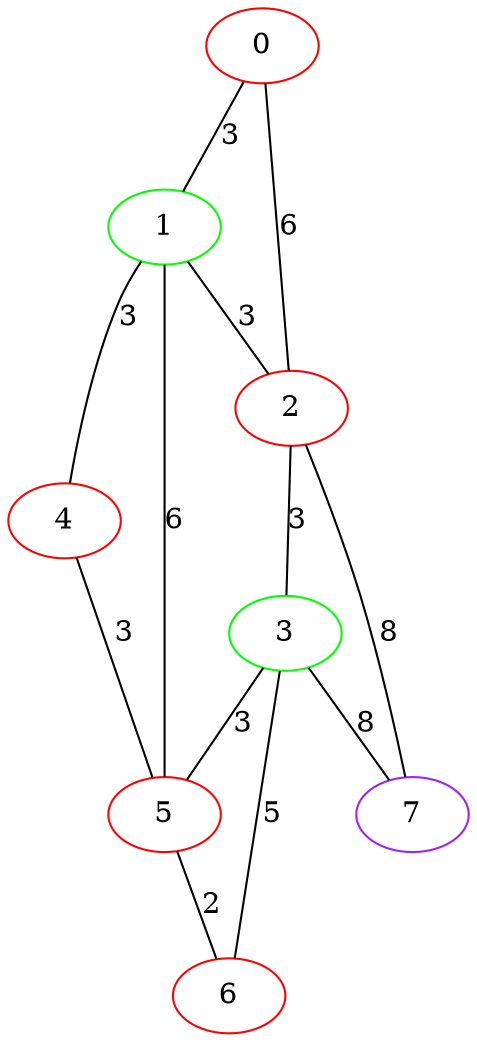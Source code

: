 graph "" {
0 [color=red, weight=1];
1 [color=green, weight=2];
2 [color=red, weight=1];
3 [color=green, weight=2];
4 [color=red, weight=1];
5 [color=red, weight=1];
6 [color=red, weight=1];
7 [color=purple, weight=4];
0 -- 1  [key=0, label=3];
0 -- 2  [key=0, label=6];
1 -- 2  [key=0, label=3];
1 -- 4  [key=0, label=3];
1 -- 5  [key=0, label=6];
2 -- 3  [key=0, label=3];
2 -- 7  [key=0, label=8];
3 -- 5  [key=0, label=3];
3 -- 6  [key=0, label=5];
3 -- 7  [key=0, label=8];
4 -- 5  [key=0, label=3];
5 -- 6  [key=0, label=2];
}
